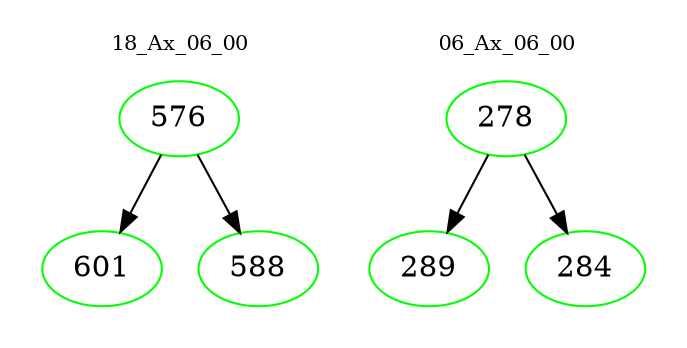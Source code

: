 digraph{
subgraph cluster_0 {
color = white
label = "18_Ax_06_00";
fontsize=10;
T0_576 [label="576", color="green"]
T0_576 -> T0_601 [color="black"]
T0_601 [label="601", color="green"]
T0_576 -> T0_588 [color="black"]
T0_588 [label="588", color="green"]
}
subgraph cluster_1 {
color = white
label = "06_Ax_06_00";
fontsize=10;
T1_278 [label="278", color="green"]
T1_278 -> T1_289 [color="black"]
T1_289 [label="289", color="green"]
T1_278 -> T1_284 [color="black"]
T1_284 [label="284", color="green"]
}
}
